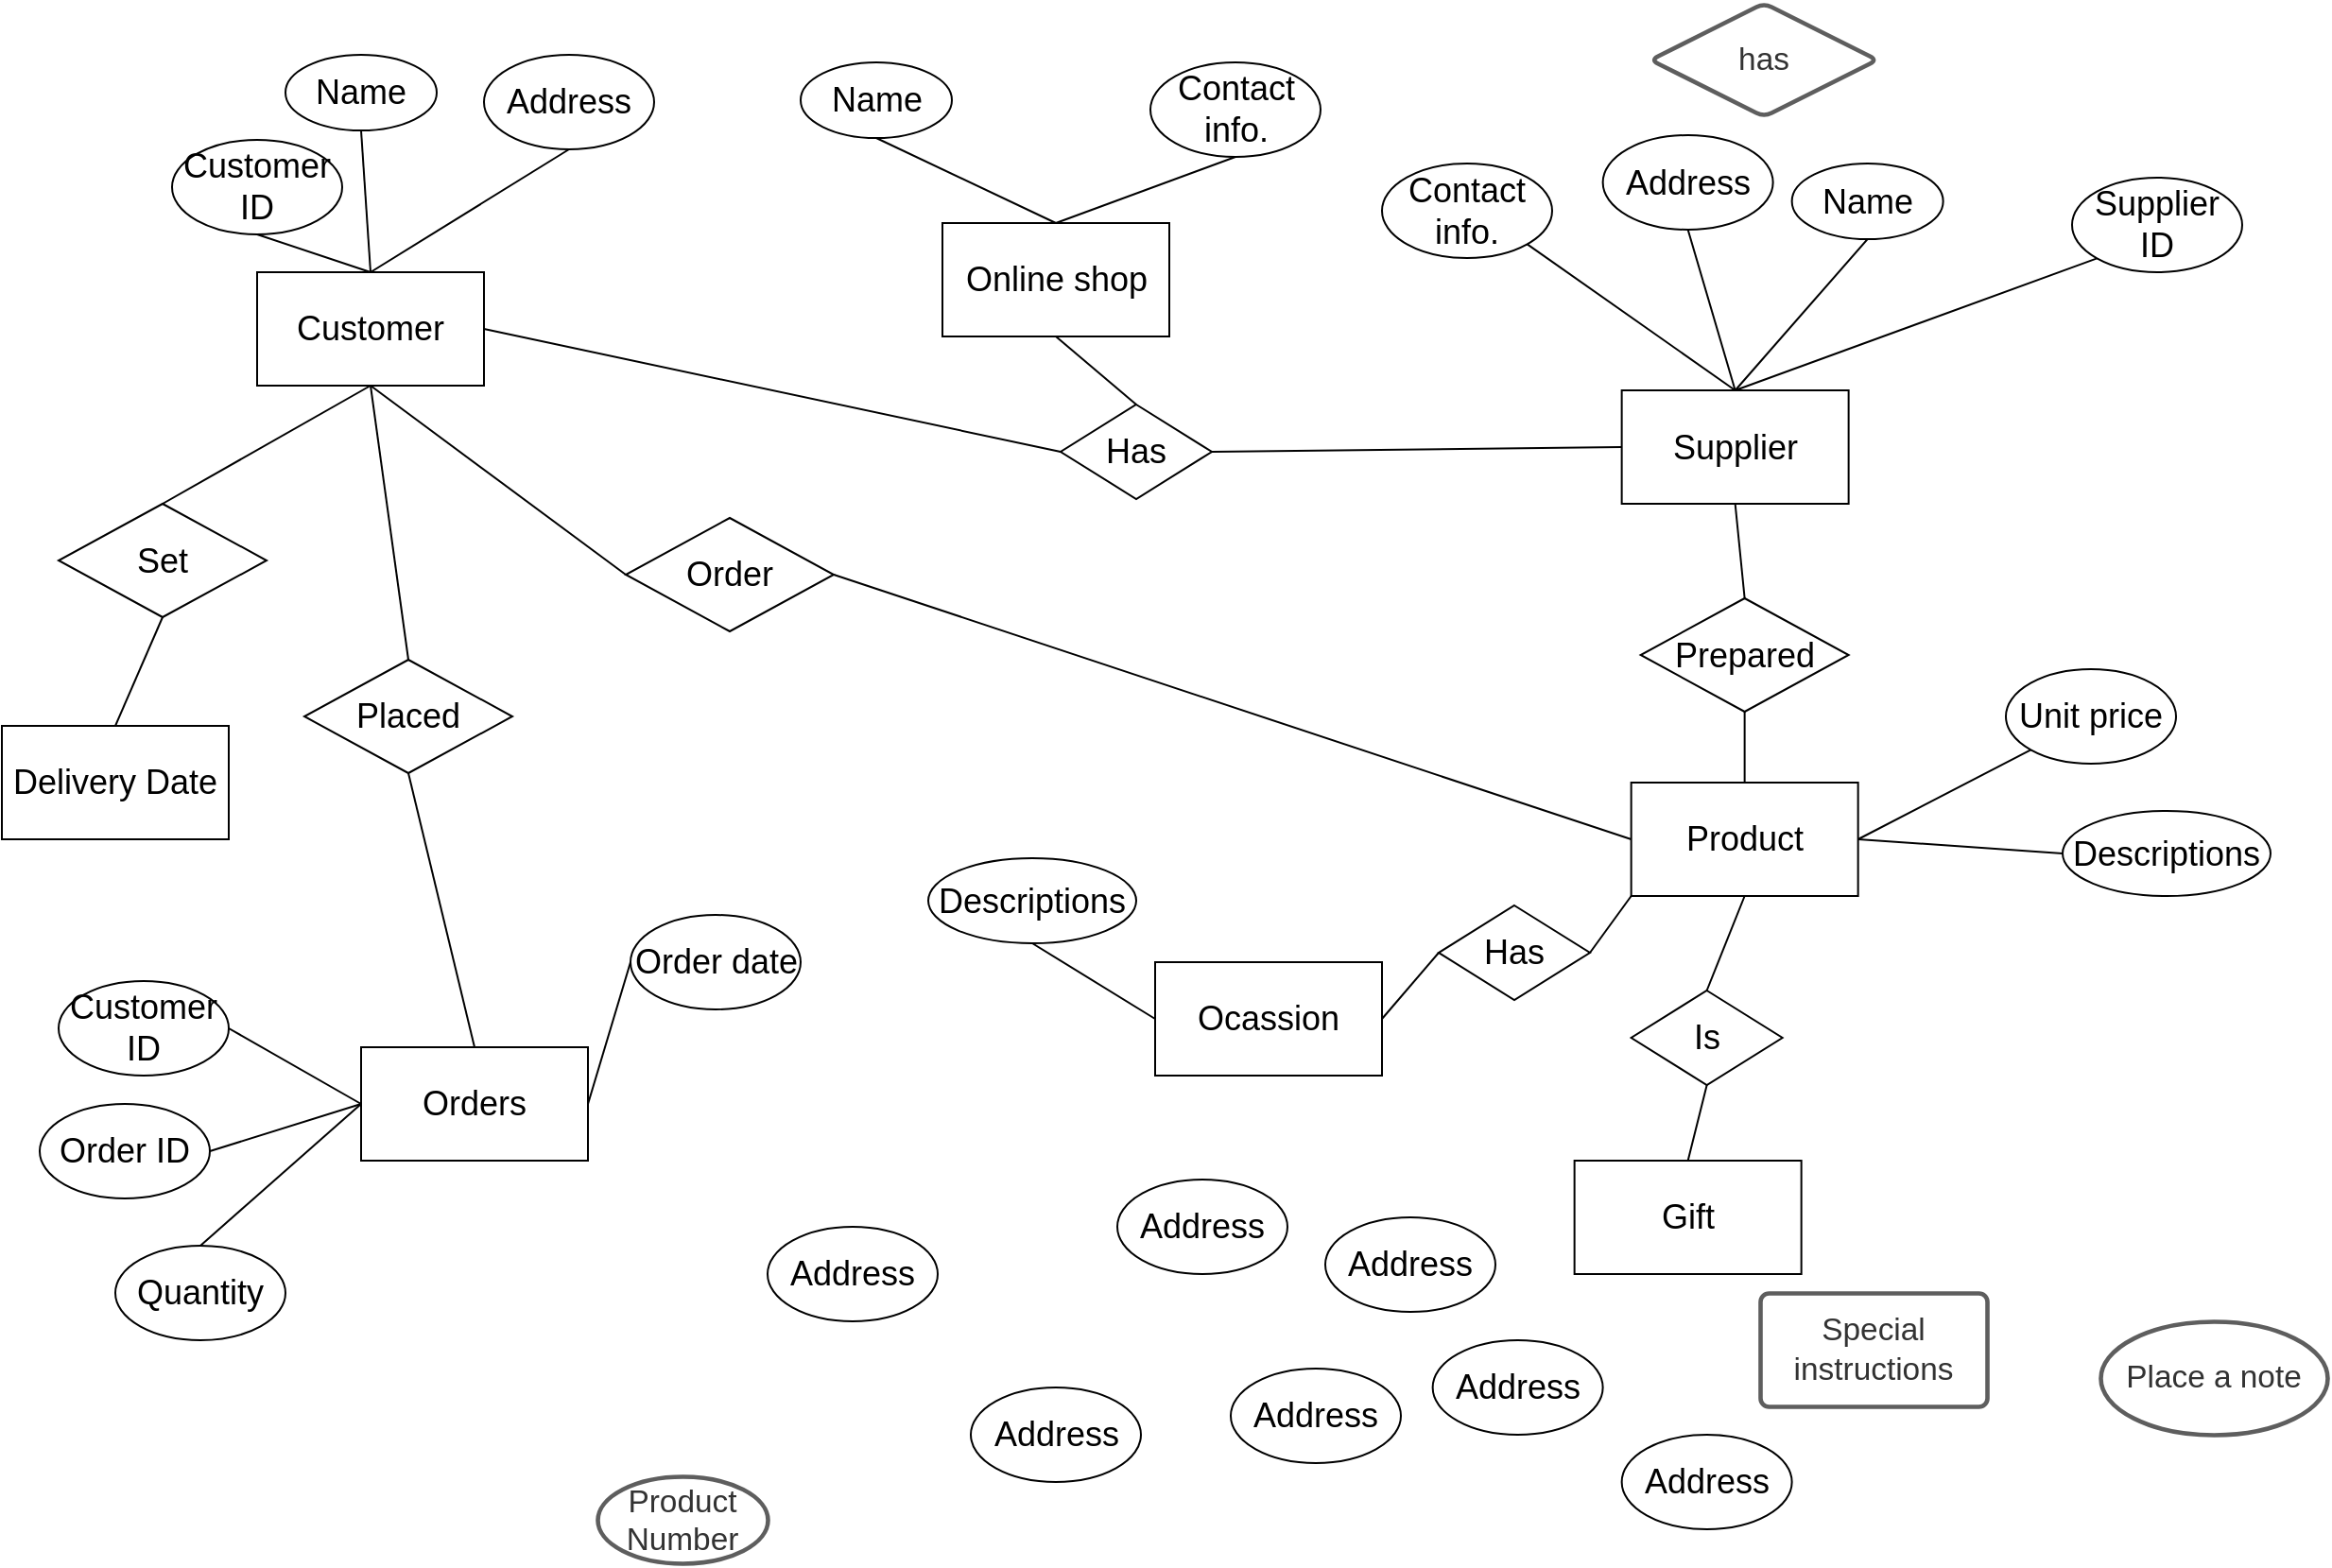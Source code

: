 <mxfile version="15.1.1" type="github">
  <diagram id="R2lEEEUBdFMjLlhIrx00" name="Page-1">
    <mxGraphModel dx="1346" dy="701" grid="1" gridSize="10" guides="1" tooltips="1" connect="1" arrows="1" fold="1" page="1" pageScale="1" pageWidth="850" pageHeight="1100" math="0" shadow="0" extFonts="Permanent Marker^https://fonts.googleapis.com/css?family=Permanent+Marker">
      <root>
        <mxCell id="0" />
        <mxCell id="1" parent="0" />
        <UserObject label="Special instructions" lucidchartObjectId="nHrTAM99iY_k" id="jU1H_DuaYMKhVgp7lR0j-23">
          <mxCell style="html=1;overflow=block;blockSpacing=1;whiteSpace=wrap;;whiteSpace=wrap;fontSize=16.7;fontColor=#333333;spacing=9;strokeColor=#5e5e5e;strokeOpacity=100;rounded=1;absoluteArcSize=1;arcSize=9;strokeWidth=2.3;" vertex="1" parent="1">
            <mxGeometry x="960" y="720" width="120" height="60" as="geometry" />
          </mxCell>
        </UserObject>
        <UserObject label="Place a note" lucidchartObjectId="RHrTPbx0MTkG" id="jU1H_DuaYMKhVgp7lR0j-24">
          <mxCell style="html=1;overflow=block;blockSpacing=1;whiteSpace=wrap;ellipse;whiteSpace=wrap;fontSize=16.7;fontColor=#333333;spacing=3.8;strokeColor=#5e5e5e;strokeOpacity=100;rounded=1;absoluteArcSize=1;arcSize=9;strokeWidth=2.3;" vertex="1" parent="1">
            <mxGeometry x="1140" y="735" width="120" height="60" as="geometry" />
          </mxCell>
        </UserObject>
        <UserObject label="Product Number" lucidchartObjectId="EUrTdGvF5EmT" id="jU1H_DuaYMKhVgp7lR0j-32">
          <mxCell style="html=1;overflow=block;blockSpacing=1;whiteSpace=wrap;ellipse;whiteSpace=wrap;fontSize=16.7;fontColor=#333333;spacing=3.8;strokeColor=#5e5e5e;strokeOpacity=100;rounded=1;absoluteArcSize=1;arcSize=9;strokeWidth=2.3;" vertex="1" parent="1">
            <mxGeometry x="345" y="817" width="90" height="46" as="geometry" />
          </mxCell>
        </UserObject>
        <UserObject label="has" lucidchartObjectId="V_rTXQtiADib" id="jU1H_DuaYMKhVgp7lR0j-36">
          <mxCell style="html=1;overflow=block;blockSpacing=1;whiteSpace=wrap;rhombus;whiteSpace=wrap;fontSize=16.7;fontColor=#333333;spacing=3.8;strokeColor=#5e5e5e;strokeOpacity=100;rounded=1;absoluteArcSize=1;arcSize=9;strokeWidth=2.3;" vertex="1" parent="1">
            <mxGeometry x="901.82" y="37.5" width="120" height="60" as="geometry" />
          </mxCell>
        </UserObject>
        <mxCell id="jU1H_DuaYMKhVgp7lR0j-64" value="&lt;span style=&quot;font-size: 18px&quot;&gt;Customer&lt;/span&gt;" style="rounded=0;whiteSpace=wrap;html=1;" vertex="1" parent="1">
          <mxGeometry x="165" y="180" width="120" height="60" as="geometry" />
        </mxCell>
        <mxCell id="jU1H_DuaYMKhVgp7lR0j-65" value="&lt;span style=&quot;font-size: 18px&quot;&gt;Supplier ID&lt;/span&gt;" style="ellipse;whiteSpace=wrap;html=1;" vertex="1" parent="1">
          <mxGeometry x="1125" y="130" width="90" height="50" as="geometry" />
        </mxCell>
        <mxCell id="jU1H_DuaYMKhVgp7lR0j-66" value="&lt;font style=&quot;font-size: 18px&quot;&gt;Address&lt;/font&gt;" style="ellipse;whiteSpace=wrap;html=1;" vertex="1" parent="1">
          <mxGeometry x="886.82" y="795" width="90" height="50" as="geometry" />
        </mxCell>
        <mxCell id="jU1H_DuaYMKhVgp7lR0j-67" value="&lt;font style=&quot;font-size: 18px&quot;&gt;Address&lt;/font&gt;" style="ellipse;whiteSpace=wrap;html=1;" vertex="1" parent="1">
          <mxGeometry x="786.82" y="745" width="90" height="50" as="geometry" />
        </mxCell>
        <mxCell id="jU1H_DuaYMKhVgp7lR0j-68" value="&lt;font style=&quot;font-size: 18px&quot;&gt;Address&lt;/font&gt;" style="ellipse;whiteSpace=wrap;html=1;" vertex="1" parent="1">
          <mxGeometry x="620" y="660" width="90" height="50" as="geometry" />
        </mxCell>
        <mxCell id="jU1H_DuaYMKhVgp7lR0j-69" value="&lt;font style=&quot;font-size: 18px&quot;&gt;Address&lt;/font&gt;" style="ellipse;whiteSpace=wrap;html=1;" vertex="1" parent="1">
          <mxGeometry x="680" y="760" width="90" height="50" as="geometry" />
        </mxCell>
        <mxCell id="jU1H_DuaYMKhVgp7lR0j-70" value="&lt;font style=&quot;font-size: 18px&quot;&gt;Address&lt;/font&gt;" style="ellipse;whiteSpace=wrap;html=1;" vertex="1" parent="1">
          <mxGeometry x="730" y="680" width="90" height="50" as="geometry" />
        </mxCell>
        <mxCell id="jU1H_DuaYMKhVgp7lR0j-71" value="&lt;font style=&quot;font-size: 18px&quot;&gt;Descriptions&lt;/font&gt;" style="ellipse;whiteSpace=wrap;html=1;" vertex="1" parent="1">
          <mxGeometry x="1120" y="465" width="110" height="45" as="geometry" />
        </mxCell>
        <mxCell id="jU1H_DuaYMKhVgp7lR0j-72" value="&lt;span style=&quot;font-size: 18px&quot;&gt;Unit price&lt;br&gt;&lt;/span&gt;" style="ellipse;whiteSpace=wrap;html=1;" vertex="1" parent="1">
          <mxGeometry x="1090" y="390" width="90" height="50" as="geometry" />
        </mxCell>
        <mxCell id="jU1H_DuaYMKhVgp7lR0j-73" value="&lt;font style=&quot;font-size: 18px&quot;&gt;Address&lt;/font&gt;" style="ellipse;whiteSpace=wrap;html=1;" vertex="1" parent="1">
          <mxGeometry x="435" y="685" width="90" height="50" as="geometry" />
        </mxCell>
        <mxCell id="jU1H_DuaYMKhVgp7lR0j-74" value="&lt;font style=&quot;font-size: 18px&quot;&gt;Order ID&lt;br&gt;&lt;/font&gt;" style="ellipse;whiteSpace=wrap;html=1;" vertex="1" parent="1">
          <mxGeometry x="50" y="620" width="90" height="50" as="geometry" />
        </mxCell>
        <mxCell id="jU1H_DuaYMKhVgp7lR0j-75" value="&lt;font style=&quot;font-size: 18px&quot;&gt;Order date&lt;br&gt;&lt;/font&gt;" style="ellipse;whiteSpace=wrap;html=1;" vertex="1" parent="1">
          <mxGeometry x="362.5" y="520" width="90" height="50" as="geometry" />
        </mxCell>
        <mxCell id="jU1H_DuaYMKhVgp7lR0j-76" value="&lt;span style=&quot;font-size: 18px&quot;&gt;Quantity&lt;br&gt;&lt;/span&gt;" style="ellipse;whiteSpace=wrap;html=1;" vertex="1" parent="1">
          <mxGeometry x="90" y="695" width="90" height="50" as="geometry" />
        </mxCell>
        <mxCell id="jU1H_DuaYMKhVgp7lR0j-77" value="&lt;font style=&quot;font-size: 18px&quot;&gt;Address&lt;/font&gt;" style="ellipse;whiteSpace=wrap;html=1;" vertex="1" parent="1">
          <mxGeometry x="876.82" y="107.5" width="90" height="50" as="geometry" />
        </mxCell>
        <mxCell id="jU1H_DuaYMKhVgp7lR0j-78" value="&lt;font style=&quot;font-size: 18px&quot;&gt;Customer ID&lt;/font&gt;" style="ellipse;whiteSpace=wrap;html=1;" vertex="1" parent="1">
          <mxGeometry x="120" y="110" width="90" height="50" as="geometry" />
        </mxCell>
        <mxCell id="jU1H_DuaYMKhVgp7lR0j-79" value="&lt;font style=&quot;font-size: 18px&quot;&gt;Address&lt;/font&gt;" style="ellipse;whiteSpace=wrap;html=1;" vertex="1" parent="1">
          <mxGeometry x="542.5" y="770" width="90" height="50" as="geometry" />
        </mxCell>
        <mxCell id="jU1H_DuaYMKhVgp7lR0j-80" value="&lt;font style=&quot;font-size: 18px&quot;&gt;Name&lt;/font&gt;" style="ellipse;whiteSpace=wrap;html=1;" vertex="1" parent="1">
          <mxGeometry x="180" y="65" width="80" height="40" as="geometry" />
        </mxCell>
        <mxCell id="jU1H_DuaYMKhVgp7lR0j-81" value="&lt;font style=&quot;font-size: 18px&quot;&gt;Address&lt;/font&gt;" style="ellipse;whiteSpace=wrap;html=1;" vertex="1" parent="1">
          <mxGeometry x="285" y="65" width="90" height="50" as="geometry" />
        </mxCell>
        <mxCell id="jU1H_DuaYMKhVgp7lR0j-84" value="" style="endArrow=none;html=1;entryX=0.5;entryY=1;entryDx=0;entryDy=0;exitX=0.5;exitY=0;exitDx=0;exitDy=0;" edge="1" parent="1" source="jU1H_DuaYMKhVgp7lR0j-64" target="jU1H_DuaYMKhVgp7lR0j-80">
          <mxGeometry width="50" height="50" relative="1" as="geometry">
            <mxPoint x="10" y="-5" as="sourcePoint" />
            <mxPoint x="60" y="-55" as="targetPoint" />
          </mxGeometry>
        </mxCell>
        <mxCell id="jU1H_DuaYMKhVgp7lR0j-85" value="" style="endArrow=none;html=1;entryX=0.5;entryY=1;entryDx=0;entryDy=0;exitX=0.5;exitY=0;exitDx=0;exitDy=0;" edge="1" parent="1" source="jU1H_DuaYMKhVgp7lR0j-89" target="jU1H_DuaYMKhVgp7lR0j-90">
          <mxGeometry width="50" height="50" relative="1" as="geometry">
            <mxPoint x="550" y="450" as="sourcePoint" />
            <mxPoint x="600" y="400" as="targetPoint" />
          </mxGeometry>
        </mxCell>
        <mxCell id="jU1H_DuaYMKhVgp7lR0j-86" value="" style="endArrow=none;html=1;exitX=1;exitY=0.5;exitDx=0;exitDy=0;entryX=0;entryY=0.5;entryDx=0;entryDy=0;" edge="1" parent="1" source="jU1H_DuaYMKhVgp7lR0j-64" target="jU1H_DuaYMKhVgp7lR0j-89">
          <mxGeometry width="50" height="50" relative="1" as="geometry">
            <mxPoint x="320" y="210" as="sourcePoint" />
            <mxPoint x="370" y="160" as="targetPoint" />
          </mxGeometry>
        </mxCell>
        <mxCell id="jU1H_DuaYMKhVgp7lR0j-87" value="" style="endArrow=none;html=1;exitX=0.5;exitY=1;exitDx=0;exitDy=0;entryX=0.5;entryY=0;entryDx=0;entryDy=0;" edge="1" parent="1" source="jU1H_DuaYMKhVgp7lR0j-78" target="jU1H_DuaYMKhVgp7lR0j-64">
          <mxGeometry width="50" height="50" relative="1" as="geometry">
            <mxPoint x="150" y="180" as="sourcePoint" />
            <mxPoint x="200" y="130" as="targetPoint" />
          </mxGeometry>
        </mxCell>
        <mxCell id="jU1H_DuaYMKhVgp7lR0j-88" value="" style="endArrow=none;html=1;entryX=0.5;entryY=1;entryDx=0;entryDy=0;exitX=0.5;exitY=0;exitDx=0;exitDy=0;" edge="1" parent="1" source="jU1H_DuaYMKhVgp7lR0j-64" target="jU1H_DuaYMKhVgp7lR0j-81">
          <mxGeometry width="50" height="50" relative="1" as="geometry">
            <mxPoint x="310" y="237.5" as="sourcePoint" />
            <mxPoint x="360" y="187.5" as="targetPoint" />
          </mxGeometry>
        </mxCell>
        <mxCell id="jU1H_DuaYMKhVgp7lR0j-89" value="&lt;font style=&quot;font-size: 18px&quot;&gt;Has&lt;/font&gt;" style="rhombus;whiteSpace=wrap;html=1;" vertex="1" parent="1">
          <mxGeometry x="590" y="250" width="80" height="50" as="geometry" />
        </mxCell>
        <mxCell id="jU1H_DuaYMKhVgp7lR0j-90" value="&lt;span style=&quot;font-size: 18px&quot;&gt;Online shop&lt;br&gt;&lt;/span&gt;" style="rounded=0;whiteSpace=wrap;html=1;" vertex="1" parent="1">
          <mxGeometry x="527.5" y="154" width="120" height="60" as="geometry" />
        </mxCell>
        <mxCell id="jU1H_DuaYMKhVgp7lR0j-91" value="&lt;font style=&quot;font-size: 18px&quot;&gt;Name&lt;/font&gt;" style="ellipse;whiteSpace=wrap;html=1;" vertex="1" parent="1">
          <mxGeometry x="452.5" y="69" width="80" height="40" as="geometry" />
        </mxCell>
        <mxCell id="jU1H_DuaYMKhVgp7lR0j-92" value="" style="endArrow=none;html=1;entryX=0.5;entryY=1;entryDx=0;entryDy=0;exitX=0.5;exitY=0;exitDx=0;exitDy=0;" edge="1" parent="1" source="jU1H_DuaYMKhVgp7lR0j-90" target="jU1H_DuaYMKhVgp7lR0j-91">
          <mxGeometry width="50" height="50" relative="1" as="geometry">
            <mxPoint x="192.5" y="194" as="sourcePoint" />
            <mxPoint x="192.5" y="114" as="targetPoint" />
          </mxGeometry>
        </mxCell>
        <mxCell id="jU1H_DuaYMKhVgp7lR0j-93" value="&lt;font style=&quot;font-size: 18px&quot;&gt;Contact info.&lt;/font&gt;" style="ellipse;whiteSpace=wrap;html=1;" vertex="1" parent="1">
          <mxGeometry x="637.5" y="69" width="90" height="50" as="geometry" />
        </mxCell>
        <mxCell id="jU1H_DuaYMKhVgp7lR0j-94" value="" style="endArrow=none;html=1;entryX=0.5;entryY=0;entryDx=0;entryDy=0;exitX=0.5;exitY=1;exitDx=0;exitDy=0;" edge="1" parent="1" source="jU1H_DuaYMKhVgp7lR0j-93" target="jU1H_DuaYMKhVgp7lR0j-90">
          <mxGeometry width="50" height="50" relative="1" as="geometry">
            <mxPoint x="462.5" y="184" as="sourcePoint" />
            <mxPoint x="402.5" y="144" as="targetPoint" />
          </mxGeometry>
        </mxCell>
        <mxCell id="jU1H_DuaYMKhVgp7lR0j-95" value="" style="endArrow=none;html=1;entryX=0;entryY=1;entryDx=0;entryDy=0;exitX=0.5;exitY=1;exitDx=0;exitDy=0;" edge="1" parent="1" source="jU1H_DuaYMKhVgp7lR0j-90" target="jU1H_DuaYMKhVgp7lR0j-90">
          <mxGeometry width="50" height="50" relative="1" as="geometry">
            <mxPoint x="472.5" y="194" as="sourcePoint" />
            <mxPoint x="412.5" y="154" as="targetPoint" />
          </mxGeometry>
        </mxCell>
        <mxCell id="jU1H_DuaYMKhVgp7lR0j-96" value="&lt;span style=&quot;font-size: 18px&quot;&gt;Supplier&lt;br&gt;&lt;/span&gt;" style="rounded=0;whiteSpace=wrap;html=1;" vertex="1" parent="1">
          <mxGeometry x="886.82" y="242.5" width="120" height="60" as="geometry" />
        </mxCell>
        <mxCell id="jU1H_DuaYMKhVgp7lR0j-97" value="" style="endArrow=none;html=1;exitX=1;exitY=0.5;exitDx=0;exitDy=0;entryX=0;entryY=0.5;entryDx=0;entryDy=0;" edge="1" parent="1" source="jU1H_DuaYMKhVgp7lR0j-89" target="jU1H_DuaYMKhVgp7lR0j-96">
          <mxGeometry width="50" height="50" relative="1" as="geometry">
            <mxPoint x="295" y="220" as="sourcePoint" />
            <mxPoint x="600" y="285" as="targetPoint" />
          </mxGeometry>
        </mxCell>
        <mxCell id="jU1H_DuaYMKhVgp7lR0j-98" value="&lt;font style=&quot;font-size: 18px&quot;&gt;Contact info.&lt;/font&gt;" style="ellipse;whiteSpace=wrap;html=1;" vertex="1" parent="1">
          <mxGeometry x="760" y="122.5" width="90" height="50" as="geometry" />
        </mxCell>
        <mxCell id="jU1H_DuaYMKhVgp7lR0j-99" value="" style="endArrow=none;html=1;entryX=0.5;entryY=0;entryDx=0;entryDy=0;exitX=1;exitY=1;exitDx=0;exitDy=0;" edge="1" parent="1" source="jU1H_DuaYMKhVgp7lR0j-98" target="jU1H_DuaYMKhVgp7lR0j-96">
          <mxGeometry width="50" height="50" relative="1" as="geometry">
            <mxPoint x="831.82" y="207.5" as="sourcePoint" />
            <mxPoint x="716.82" y="152.5" as="targetPoint" />
          </mxGeometry>
        </mxCell>
        <mxCell id="jU1H_DuaYMKhVgp7lR0j-100" value="" style="endArrow=none;html=1;entryX=0.5;entryY=0;entryDx=0;entryDy=0;exitX=0.5;exitY=1;exitDx=0;exitDy=0;" edge="1" parent="1" source="jU1H_DuaYMKhVgp7lR0j-77" target="jU1H_DuaYMKhVgp7lR0j-96">
          <mxGeometry width="50" height="50" relative="1" as="geometry">
            <mxPoint x="821.82" y="127.5" as="sourcePoint" />
            <mxPoint x="726.82" y="162.5" as="targetPoint" />
          </mxGeometry>
        </mxCell>
        <mxCell id="jU1H_DuaYMKhVgp7lR0j-101" value="&lt;font style=&quot;font-size: 18px&quot;&gt;Name&lt;/font&gt;" style="ellipse;whiteSpace=wrap;html=1;" vertex="1" parent="1">
          <mxGeometry x="976.82" y="122.5" width="80" height="40" as="geometry" />
        </mxCell>
        <mxCell id="jU1H_DuaYMKhVgp7lR0j-102" value="" style="endArrow=none;html=1;exitX=0.5;exitY=1;exitDx=0;exitDy=0;entryX=0.5;entryY=0;entryDx=0;entryDy=0;" edge="1" parent="1" source="jU1H_DuaYMKhVgp7lR0j-101" target="jU1H_DuaYMKhVgp7lR0j-96">
          <mxGeometry width="50" height="50" relative="1" as="geometry">
            <mxPoint x="986.82" y="182.5" as="sourcePoint" />
            <mxPoint x="956.82" y="220.5" as="targetPoint" />
          </mxGeometry>
        </mxCell>
        <mxCell id="jU1H_DuaYMKhVgp7lR0j-103" value="" style="endArrow=none;html=1;exitX=0;exitY=1;exitDx=0;exitDy=0;entryX=0.5;entryY=0;entryDx=0;entryDy=0;" edge="1" parent="1" source="jU1H_DuaYMKhVgp7lR0j-65" target="jU1H_DuaYMKhVgp7lR0j-96">
          <mxGeometry width="50" height="50" relative="1" as="geometry">
            <mxPoint x="1080.0" y="185.178" as="sourcePoint" />
            <mxPoint x="956.82" y="242.5" as="targetPoint" />
          </mxGeometry>
        </mxCell>
        <mxCell id="jU1H_DuaYMKhVgp7lR0j-104" value="&lt;font style=&quot;font-size: 18px&quot;&gt;Prepared&lt;/font&gt;" style="rhombus;whiteSpace=wrap;html=1;" vertex="1" parent="1">
          <mxGeometry x="896.82" y="352.5" width="110" height="60" as="geometry" />
        </mxCell>
        <mxCell id="jU1H_DuaYMKhVgp7lR0j-105" value="" style="endArrow=none;html=1;entryX=0.5;entryY=1;entryDx=0;entryDy=0;exitX=0.5;exitY=0;exitDx=0;exitDy=0;" edge="1" parent="1" source="jU1H_DuaYMKhVgp7lR0j-104" target="jU1H_DuaYMKhVgp7lR0j-96">
          <mxGeometry width="50" height="50" relative="1" as="geometry">
            <mxPoint x="640" y="260" as="sourcePoint" />
            <mxPoint x="640" y="220" as="targetPoint" />
          </mxGeometry>
        </mxCell>
        <mxCell id="jU1H_DuaYMKhVgp7lR0j-106" value="&lt;span style=&quot;font-size: 18px&quot;&gt;Ocassion&lt;br&gt;&lt;/span&gt;" style="rounded=0;whiteSpace=wrap;html=1;" vertex="1" parent="1">
          <mxGeometry x="640" y="545" width="120" height="60" as="geometry" />
        </mxCell>
        <mxCell id="jU1H_DuaYMKhVgp7lR0j-107" value="&lt;font style=&quot;font-size: 18px&quot;&gt;Has&lt;/font&gt;" style="rhombus;whiteSpace=wrap;html=1;" vertex="1" parent="1">
          <mxGeometry x="790" y="515" width="80" height="50" as="geometry" />
        </mxCell>
        <mxCell id="jU1H_DuaYMKhVgp7lR0j-108" value="&lt;font style=&quot;font-size: 18px&quot;&gt;Is&lt;/font&gt;" style="rhombus;whiteSpace=wrap;html=1;" vertex="1" parent="1">
          <mxGeometry x="891.82" y="560" width="80" height="50" as="geometry" />
        </mxCell>
        <mxCell id="jU1H_DuaYMKhVgp7lR0j-109" value="&lt;span style=&quot;font-size: 18px&quot;&gt;Product&lt;br&gt;&lt;/span&gt;" style="rounded=0;whiteSpace=wrap;html=1;" vertex="1" parent="1">
          <mxGeometry x="891.82" y="450" width="120" height="60" as="geometry" />
        </mxCell>
        <mxCell id="jU1H_DuaYMKhVgp7lR0j-110" value="" style="endArrow=none;html=1;exitX=1;exitY=0.5;exitDx=0;exitDy=0;entryX=0;entryY=0.5;entryDx=0;entryDy=0;" edge="1" parent="1" source="jU1H_DuaYMKhVgp7lR0j-106" target="jU1H_DuaYMKhVgp7lR0j-107">
          <mxGeometry width="50" height="50" relative="1" as="geometry">
            <mxPoint x="700" y="283" as="sourcePoint" />
            <mxPoint x="840" y="288" as="targetPoint" />
          </mxGeometry>
        </mxCell>
        <mxCell id="jU1H_DuaYMKhVgp7lR0j-111" value="" style="endArrow=none;html=1;exitX=1;exitY=0.5;exitDx=0;exitDy=0;entryX=0;entryY=1;entryDx=0;entryDy=0;" edge="1" parent="1" source="jU1H_DuaYMKhVgp7lR0j-107" target="jU1H_DuaYMKhVgp7lR0j-109">
          <mxGeometry width="50" height="50" relative="1" as="geometry">
            <mxPoint x="820" y="540" as="sourcePoint" />
            <mxPoint x="900" y="325" as="targetPoint" />
          </mxGeometry>
        </mxCell>
        <mxCell id="jU1H_DuaYMKhVgp7lR0j-112" value="&lt;span style=&quot;font-size: 18px&quot;&gt;Order&lt;/span&gt;" style="rhombus;whiteSpace=wrap;html=1;" vertex="1" parent="1">
          <mxGeometry x="360" y="310" width="110" height="60" as="geometry" />
        </mxCell>
        <mxCell id="jU1H_DuaYMKhVgp7lR0j-113" value="" style="endArrow=none;html=1;exitX=0.5;exitY=1;exitDx=0;exitDy=0;entryX=0;entryY=0.5;entryDx=0;entryDy=0;" edge="1" parent="1" source="jU1H_DuaYMKhVgp7lR0j-64" target="jU1H_DuaYMKhVgp7lR0j-112">
          <mxGeometry width="50" height="50" relative="1" as="geometry">
            <mxPoint x="295" y="220" as="sourcePoint" />
            <mxPoint x="600" y="285" as="targetPoint" />
          </mxGeometry>
        </mxCell>
        <mxCell id="jU1H_DuaYMKhVgp7lR0j-114" value="" style="endArrow=none;html=1;exitX=1;exitY=0.5;exitDx=0;exitDy=0;entryX=0;entryY=0.5;entryDx=0;entryDy=0;" edge="1" parent="1" source="jU1H_DuaYMKhVgp7lR0j-112" target="jU1H_DuaYMKhVgp7lR0j-109">
          <mxGeometry width="50" height="50" relative="1" as="geometry">
            <mxPoint x="235" y="250" as="sourcePoint" />
            <mxPoint x="375" y="385" as="targetPoint" />
          </mxGeometry>
        </mxCell>
        <mxCell id="jU1H_DuaYMKhVgp7lR0j-115" value="" style="endArrow=none;html=1;exitX=1;exitY=0.5;exitDx=0;exitDy=0;entryX=0;entryY=1;entryDx=0;entryDy=0;" edge="1" parent="1" source="jU1H_DuaYMKhVgp7lR0j-109" target="jU1H_DuaYMKhVgp7lR0j-72">
          <mxGeometry width="50" height="50" relative="1" as="geometry">
            <mxPoint x="855" y="500" as="sourcePoint" />
            <mxPoint x="900" y="495" as="targetPoint" />
          </mxGeometry>
        </mxCell>
        <mxCell id="jU1H_DuaYMKhVgp7lR0j-116" value="" style="endArrow=none;html=1;entryX=0;entryY=0.5;entryDx=0;entryDy=0;exitX=1;exitY=0.5;exitDx=0;exitDy=0;" edge="1" parent="1" source="jU1H_DuaYMKhVgp7lR0j-109" target="jU1H_DuaYMKhVgp7lR0j-71">
          <mxGeometry width="50" height="50" relative="1" as="geometry">
            <mxPoint x="1020" y="488" as="sourcePoint" />
            <mxPoint x="1083.18" y="457.678" as="targetPoint" />
          </mxGeometry>
        </mxCell>
        <mxCell id="jU1H_DuaYMKhVgp7lR0j-117" value="" style="endArrow=none;html=1;exitX=0.5;exitY=0;exitDx=0;exitDy=0;entryX=0.5;entryY=1;entryDx=0;entryDy=0;" edge="1" parent="1" source="jU1H_DuaYMKhVgp7lR0j-109" target="jU1H_DuaYMKhVgp7lR0j-104">
          <mxGeometry width="50" height="50" relative="1" as="geometry">
            <mxPoint x="1030" y="505" as="sourcePoint" />
            <mxPoint x="991.82" y="437.5" as="targetPoint" />
          </mxGeometry>
        </mxCell>
        <mxCell id="jU1H_DuaYMKhVgp7lR0j-118" value="&lt;font style=&quot;font-size: 18px&quot;&gt;Placed&lt;/font&gt;" style="rhombus;whiteSpace=wrap;html=1;" vertex="1" parent="1">
          <mxGeometry x="190" y="385" width="110" height="60" as="geometry" />
        </mxCell>
        <mxCell id="jU1H_DuaYMKhVgp7lR0j-119" value="" style="endArrow=none;html=1;exitX=0.5;exitY=1;exitDx=0;exitDy=0;entryX=0.5;entryY=0;entryDx=0;entryDy=0;" edge="1" parent="1" source="jU1H_DuaYMKhVgp7lR0j-64" target="jU1H_DuaYMKhVgp7lR0j-118">
          <mxGeometry width="50" height="50" relative="1" as="geometry">
            <mxPoint x="235" y="250" as="sourcePoint" />
            <mxPoint x="355" y="363" as="targetPoint" />
          </mxGeometry>
        </mxCell>
        <mxCell id="jU1H_DuaYMKhVgp7lR0j-120" value="&lt;span style=&quot;font-size: 18px&quot;&gt;Orders&lt;br&gt;&lt;/span&gt;" style="rounded=0;whiteSpace=wrap;html=1;" vertex="1" parent="1">
          <mxGeometry x="220" y="590" width="120" height="60" as="geometry" />
        </mxCell>
        <mxCell id="jU1H_DuaYMKhVgp7lR0j-121" value="" style="endArrow=none;html=1;exitX=0.5;exitY=1;exitDx=0;exitDy=0;entryX=0.5;entryY=0;entryDx=0;entryDy=0;" edge="1" parent="1" source="jU1H_DuaYMKhVgp7lR0j-118" target="jU1H_DuaYMKhVgp7lR0j-120">
          <mxGeometry width="50" height="50" relative="1" as="geometry">
            <mxPoint x="235" y="250" as="sourcePoint" />
            <mxPoint x="230" y="360" as="targetPoint" />
          </mxGeometry>
        </mxCell>
        <mxCell id="jU1H_DuaYMKhVgp7lR0j-122" value="&lt;font style=&quot;font-size: 18px&quot;&gt;Customer ID&lt;/font&gt;" style="ellipse;whiteSpace=wrap;html=1;" vertex="1" parent="1">
          <mxGeometry x="60" y="555" width="90" height="50" as="geometry" />
        </mxCell>
        <mxCell id="jU1H_DuaYMKhVgp7lR0j-123" value="" style="endArrow=none;html=1;exitX=1;exitY=0.5;exitDx=0;exitDy=0;entryX=0;entryY=0.5;entryDx=0;entryDy=0;" edge="1" parent="1" source="jU1H_DuaYMKhVgp7lR0j-122" target="jU1H_DuaYMKhVgp7lR0j-120">
          <mxGeometry width="50" height="50" relative="1" as="geometry">
            <mxPoint x="175" y="170" as="sourcePoint" />
            <mxPoint x="235" y="190" as="targetPoint" />
          </mxGeometry>
        </mxCell>
        <mxCell id="jU1H_DuaYMKhVgp7lR0j-124" value="" style="endArrow=none;html=1;exitX=1;exitY=0.5;exitDx=0;exitDy=0;entryX=0;entryY=0.5;entryDx=0;entryDy=0;" edge="1" parent="1" source="jU1H_DuaYMKhVgp7lR0j-74" target="jU1H_DuaYMKhVgp7lR0j-120">
          <mxGeometry width="50" height="50" relative="1" as="geometry">
            <mxPoint x="152.5" y="405" as="sourcePoint" />
            <mxPoint x="205" y="435" as="targetPoint" />
          </mxGeometry>
        </mxCell>
        <mxCell id="jU1H_DuaYMKhVgp7lR0j-125" value="" style="endArrow=none;html=1;exitX=1;exitY=0.5;exitDx=0;exitDy=0;entryX=0;entryY=0.5;entryDx=0;entryDy=0;" edge="1" parent="1" source="jU1H_DuaYMKhVgp7lR0j-120" target="jU1H_DuaYMKhVgp7lR0j-75">
          <mxGeometry width="50" height="50" relative="1" as="geometry">
            <mxPoint x="145" y="442" as="sourcePoint" />
            <mxPoint x="205" y="435" as="targetPoint" />
          </mxGeometry>
        </mxCell>
        <mxCell id="jU1H_DuaYMKhVgp7lR0j-126" value="&lt;span style=&quot;font-size: 18px&quot;&gt;Gift&lt;br&gt;&lt;/span&gt;" style="rounded=0;whiteSpace=wrap;html=1;" vertex="1" parent="1">
          <mxGeometry x="861.82" y="650" width="120" height="60" as="geometry" />
        </mxCell>
        <mxCell id="jU1H_DuaYMKhVgp7lR0j-127" value="" style="endArrow=none;html=1;exitX=0.5;exitY=0;exitDx=0;exitDy=0;entryX=0.5;entryY=1;entryDx=0;entryDy=0;" edge="1" parent="1" source="jU1H_DuaYMKhVgp7lR0j-108" target="jU1H_DuaYMKhVgp7lR0j-109">
          <mxGeometry width="50" height="50" relative="1" as="geometry">
            <mxPoint x="665" y="445" as="sourcePoint" />
            <mxPoint x="750" y="465" as="targetPoint" />
          </mxGeometry>
        </mxCell>
        <mxCell id="jU1H_DuaYMKhVgp7lR0j-128" value="" style="endArrow=none;html=1;exitX=0.5;exitY=1;exitDx=0;exitDy=0;entryX=0.5;entryY=0;entryDx=0;entryDy=0;" edge="1" parent="1" source="jU1H_DuaYMKhVgp7lR0j-108" target="jU1H_DuaYMKhVgp7lR0j-126">
          <mxGeometry width="50" height="50" relative="1" as="geometry">
            <mxPoint x="890" y="575" as="sourcePoint" />
            <mxPoint x="961.82" y="520" as="targetPoint" />
          </mxGeometry>
        </mxCell>
        <mxCell id="jU1H_DuaYMKhVgp7lR0j-129" value="&lt;font style=&quot;font-size: 18px&quot;&gt;Descriptions&lt;/font&gt;" style="ellipse;whiteSpace=wrap;html=1;" vertex="1" parent="1">
          <mxGeometry x="520" y="490" width="110" height="45" as="geometry" />
        </mxCell>
        <mxCell id="jU1H_DuaYMKhVgp7lR0j-130" value="" style="endArrow=none;html=1;entryX=0;entryY=0.5;entryDx=0;entryDy=0;exitX=0.5;exitY=1;exitDx=0;exitDy=0;" edge="1" parent="1" source="jU1H_DuaYMKhVgp7lR0j-129" target="jU1H_DuaYMKhVgp7lR0j-106">
          <mxGeometry width="50" height="50" relative="1" as="geometry">
            <mxPoint x="1021.82" y="490" as="sourcePoint" />
            <mxPoint x="1130" y="497.5" as="targetPoint" />
          </mxGeometry>
        </mxCell>
        <mxCell id="jU1H_DuaYMKhVgp7lR0j-131" value="" style="endArrow=none;html=1;exitX=0.5;exitY=0;exitDx=0;exitDy=0;entryX=0;entryY=0.5;entryDx=0;entryDy=0;" edge="1" parent="1" source="jU1H_DuaYMKhVgp7lR0j-76" target="jU1H_DuaYMKhVgp7lR0j-120">
          <mxGeometry width="50" height="50" relative="1" as="geometry">
            <mxPoint x="145" y="442" as="sourcePoint" />
            <mxPoint x="205" y="435" as="targetPoint" />
          </mxGeometry>
        </mxCell>
        <mxCell id="jU1H_DuaYMKhVgp7lR0j-132" value="&lt;span style=&quot;font-size: 18px&quot;&gt;Set&lt;/span&gt;" style="rhombus;whiteSpace=wrap;html=1;" vertex="1" parent="1">
          <mxGeometry x="60" y="302.5" width="110" height="60" as="geometry" />
        </mxCell>
        <mxCell id="jU1H_DuaYMKhVgp7lR0j-133" value="" style="endArrow=none;html=1;exitX=0.5;exitY=1;exitDx=0;exitDy=0;entryX=0.5;entryY=0;entryDx=0;entryDy=0;" edge="1" parent="1" source="jU1H_DuaYMKhVgp7lR0j-64" target="jU1H_DuaYMKhVgp7lR0j-132">
          <mxGeometry width="50" height="50" relative="1" as="geometry">
            <mxPoint x="235" y="250" as="sourcePoint" />
            <mxPoint x="370" y="350" as="targetPoint" />
          </mxGeometry>
        </mxCell>
        <mxCell id="jU1H_DuaYMKhVgp7lR0j-134" value="&lt;span style=&quot;font-size: 18px&quot;&gt;Delivery Date&lt;br&gt;&lt;/span&gt;" style="rounded=0;whiteSpace=wrap;html=1;" vertex="1" parent="1">
          <mxGeometry x="30" y="420" width="120" height="60" as="geometry" />
        </mxCell>
        <mxCell id="jU1H_DuaYMKhVgp7lR0j-135" value="" style="endArrow=none;html=1;exitX=0.5;exitY=1;exitDx=0;exitDy=0;entryX=0.5;entryY=0;entryDx=0;entryDy=0;" edge="1" parent="1" source="jU1H_DuaYMKhVgp7lR0j-132" target="jU1H_DuaYMKhVgp7lR0j-134">
          <mxGeometry width="50" height="50" relative="1" as="geometry">
            <mxPoint x="235" y="250" as="sourcePoint" />
            <mxPoint x="230" y="400" as="targetPoint" />
          </mxGeometry>
        </mxCell>
      </root>
    </mxGraphModel>
  </diagram>
</mxfile>
